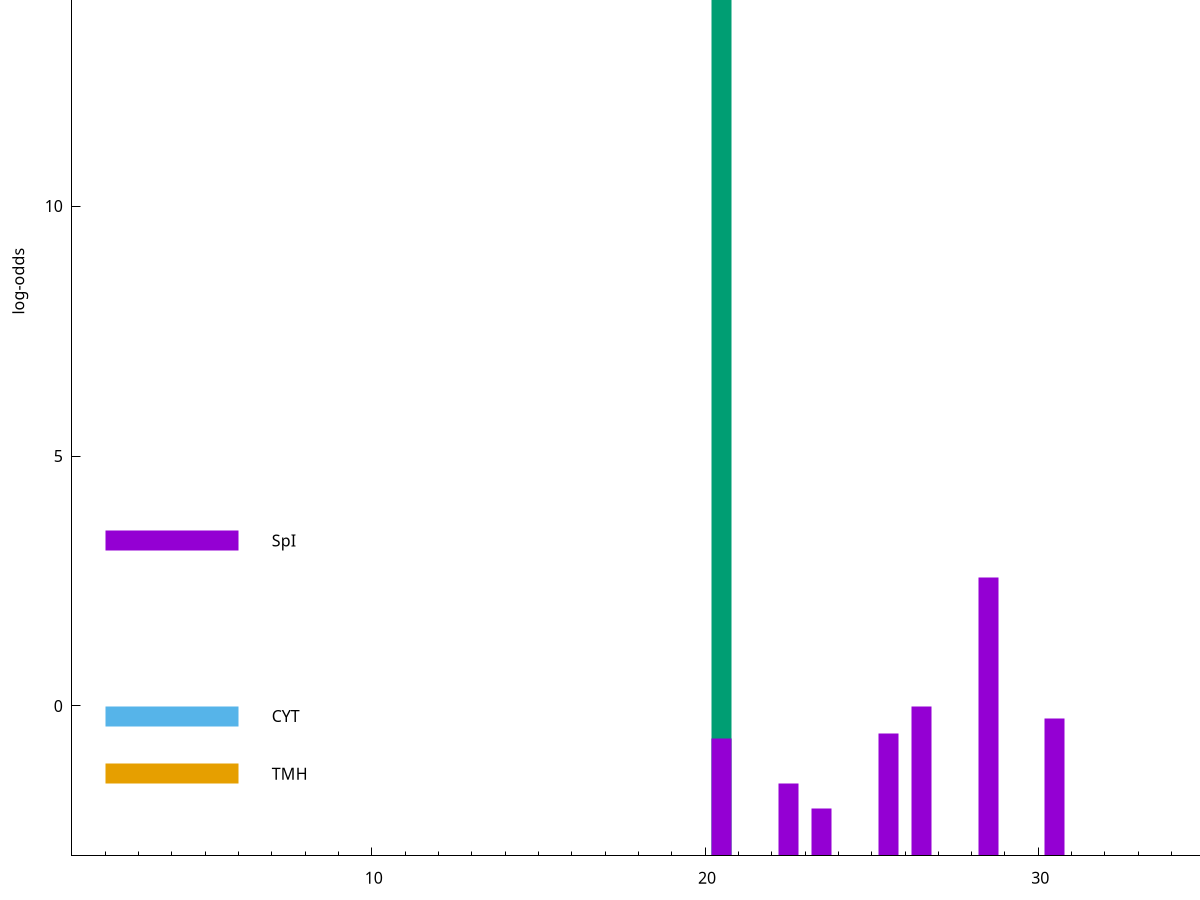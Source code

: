 set title "LipoP predictions for SRR5666609.gff"
set size 2., 1.4
set xrange [1:70] 
set mxtics 10
set yrange [-3:20]
set y2range [0:23]
set ylabel "log-odds"
set term postscript eps color solid "Helvetica" 30
set output "SRR5666609.gff20.eps"
set arrow from 2,15.9222 to 6,15.9222 nohead lt 2 lw 20
set label "SpII" at 7,15.9222
set arrow from 2,3.30962 to 6,3.30962 nohead lt 1 lw 20
set label "SpI" at 7,3.30962
set arrow from 2,-0.200913 to 6,-0.200913 nohead lt 3 lw 20
set label "CYT" at 7,-0.200913
set arrow from 2,-1.35593 to 6,-1.35593 nohead lt 4 lw 20
set label "TMH" at 7,-1.35593
set arrow from 2,15.9222 to 6,15.9222 nohead lt 2 lw 20
set label "SpII" at 7,15.9222
# NOTE: The scores below are the log-odds scores with the threshold
# NOTE: subtracted (a hack to make gnuplot make the histogram all
# NOTE: look nice).
plot "-" axes x1y2 title "" with impulses lt 2 lw 20, "-" axes x1y2 title "" with impulses lt 1 lw 20
20.500000 18.922200
e
28.500000 5.565800
26.500000 2.988934
30.500000 2.758953
25.500000 2.440830
20.500000 2.343137
22.500000 1.452020
23.500000 0.946930
e
exit
